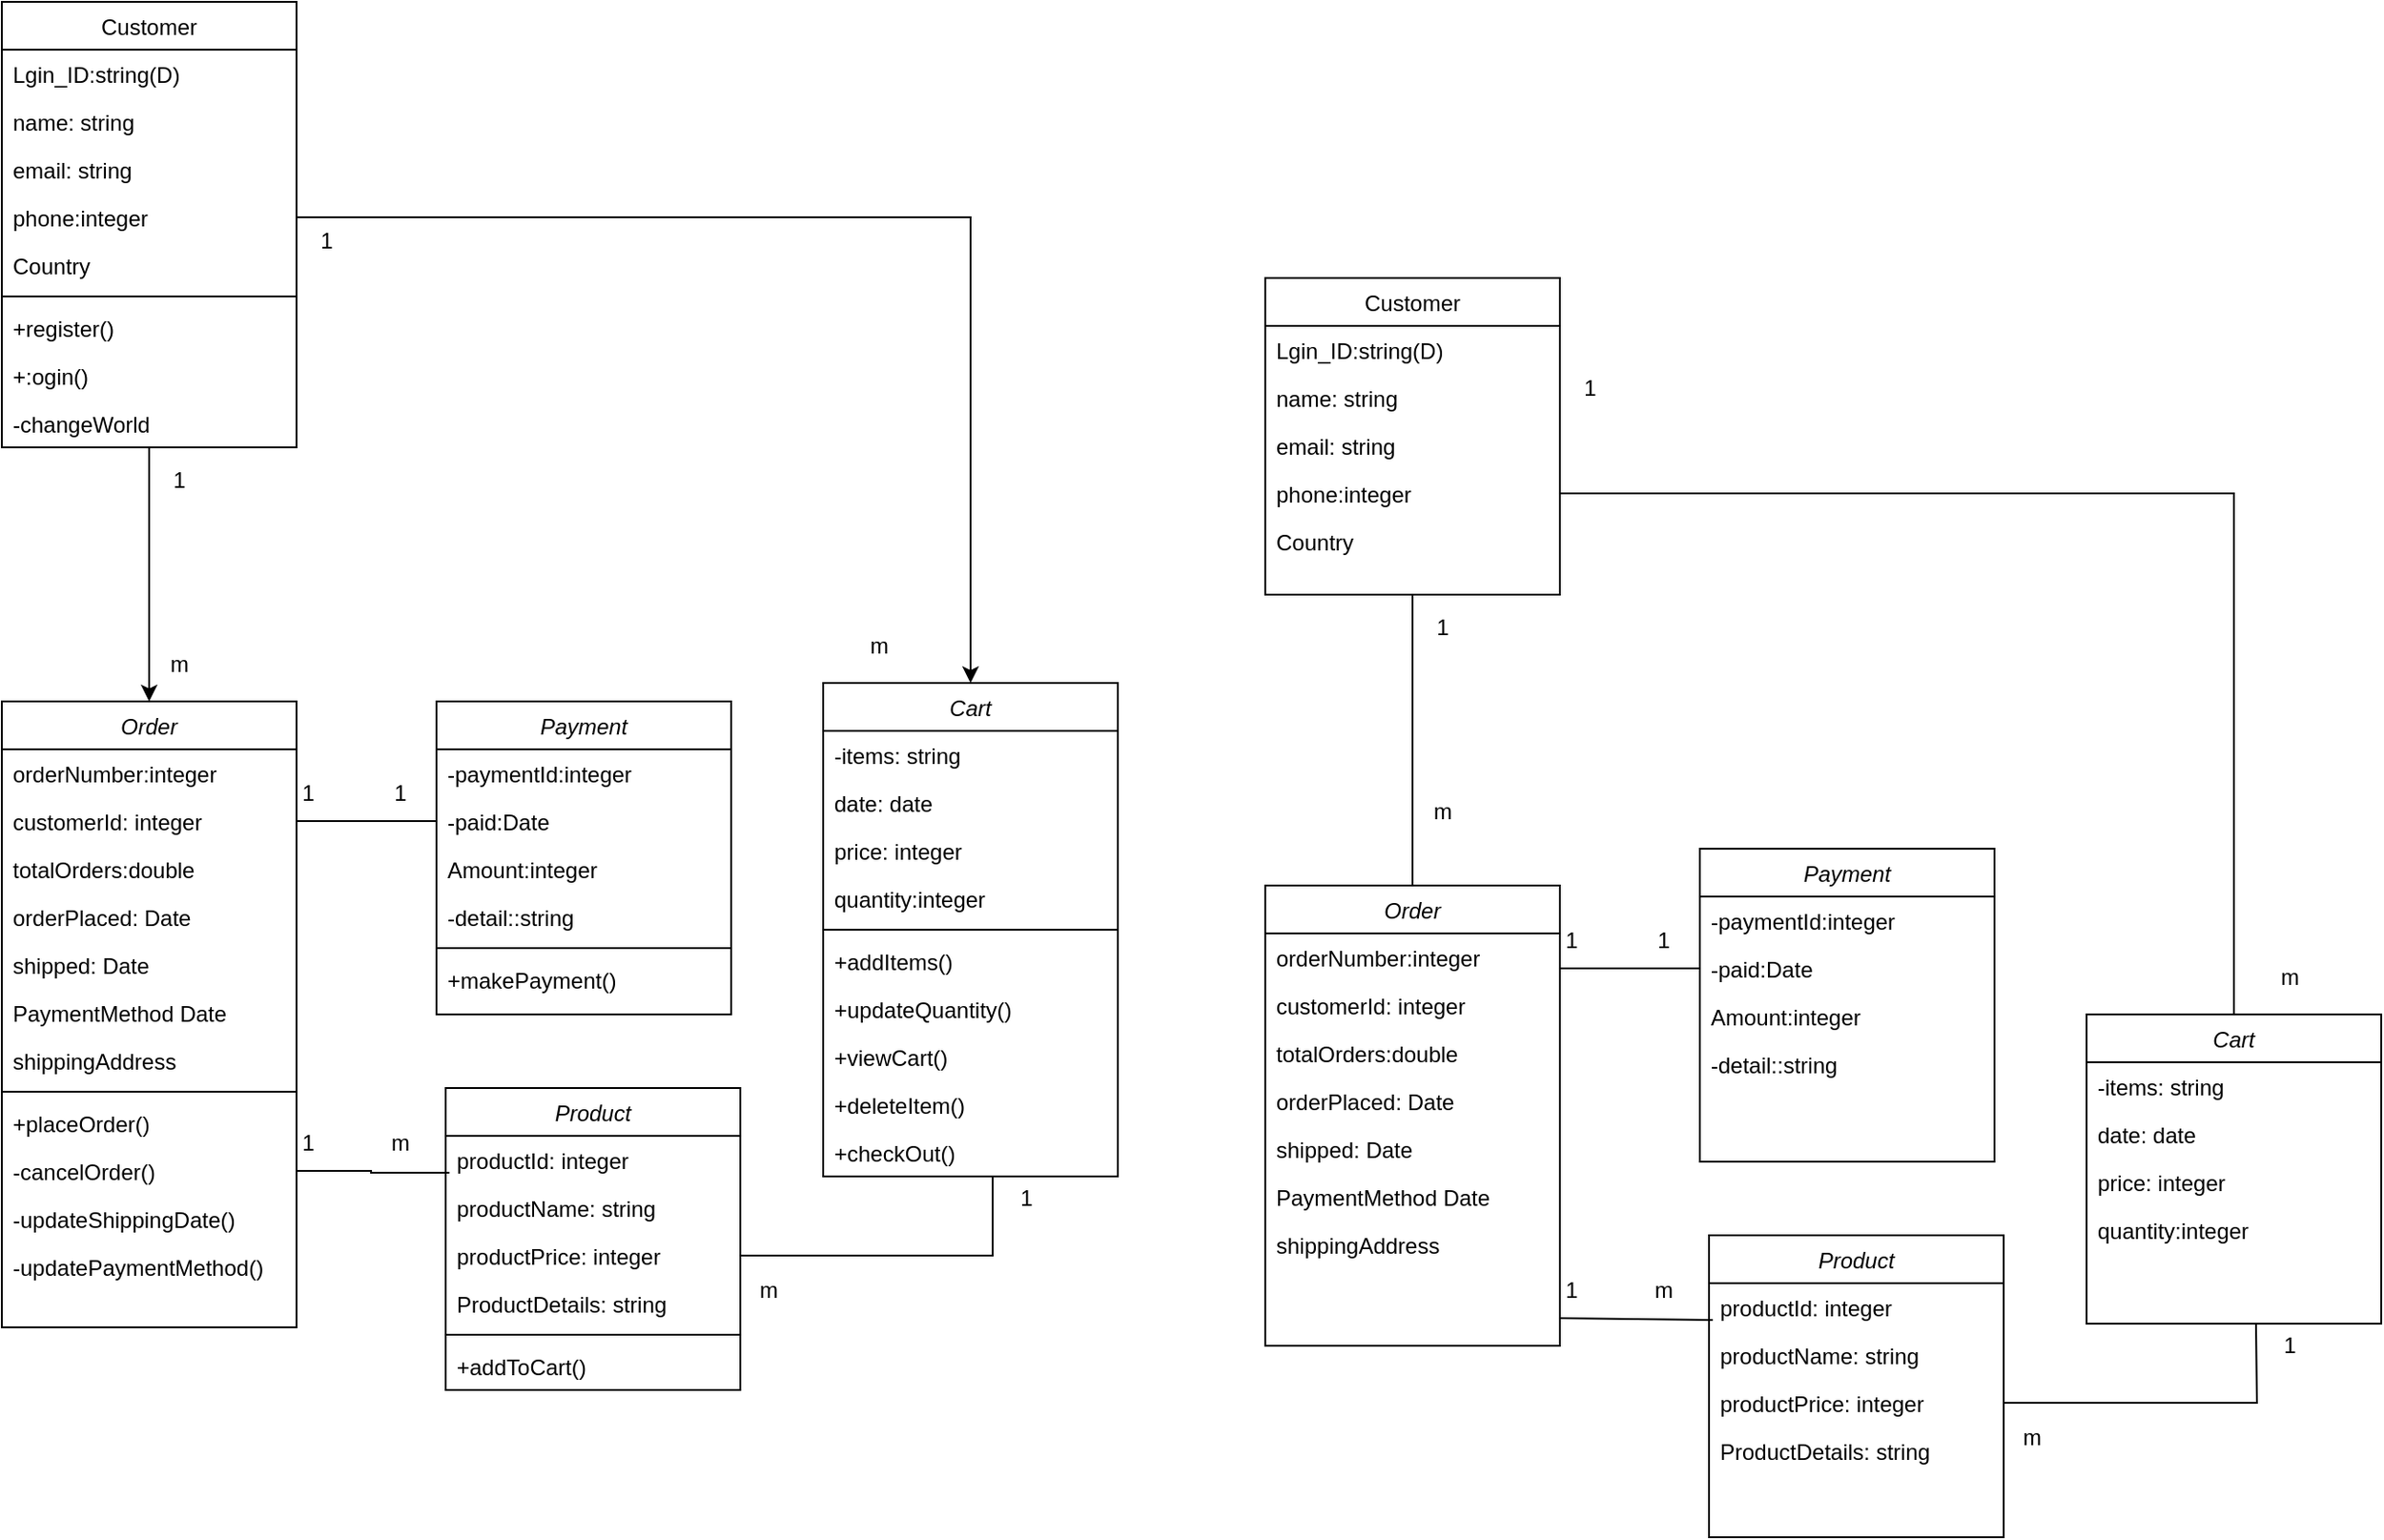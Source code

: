 <mxfile version="14.8.6" type="github">
  <diagram id="C5RBs43oDa-KdzZeNtuy" name="Page-1">
    <mxGraphModel dx="1332" dy="802" grid="1" gridSize="10" guides="1" tooltips="1" connect="1" arrows="1" fold="1" page="1" pageScale="1" pageWidth="827" pageHeight="1169" math="0" shadow="0">
      <root>
        <mxCell id="WIyWlLk6GJQsqaUBKTNV-0" />
        <mxCell id="WIyWlLk6GJQsqaUBKTNV-1" parent="WIyWlLk6GJQsqaUBKTNV-0" />
        <mxCell id="Ju0OCX1x0bnj-UVHFCJW-0" value="Order" style="swimlane;fontStyle=2;align=center;verticalAlign=top;childLayout=stackLayout;horizontal=1;startSize=26;horizontalStack=0;resizeParent=1;resizeLast=0;collapsible=1;marginBottom=0;rounded=0;shadow=0;strokeWidth=1;" parent="WIyWlLk6GJQsqaUBKTNV-1" vertex="1">
          <mxGeometry x="254" y="580" width="160" height="340" as="geometry">
            <mxRectangle x="254" y="570" width="160" height="26" as="alternateBounds" />
          </mxGeometry>
        </mxCell>
        <mxCell id="Ju0OCX1x0bnj-UVHFCJW-1" value="orderNumber:integer" style="text;align=left;verticalAlign=top;spacingLeft=4;spacingRight=4;overflow=hidden;rotatable=0;points=[[0,0.5],[1,0.5]];portConstraint=eastwest;" parent="Ju0OCX1x0bnj-UVHFCJW-0" vertex="1">
          <mxGeometry y="26" width="160" height="26" as="geometry" />
        </mxCell>
        <mxCell id="Ju0OCX1x0bnj-UVHFCJW-2" value="customerId: integer" style="text;align=left;verticalAlign=top;spacingLeft=4;spacingRight=4;overflow=hidden;rotatable=0;points=[[0,0.5],[1,0.5]];portConstraint=eastwest;rounded=0;shadow=0;html=0;" parent="Ju0OCX1x0bnj-UVHFCJW-0" vertex="1">
          <mxGeometry y="52" width="160" height="26" as="geometry" />
        </mxCell>
        <mxCell id="Ju0OCX1x0bnj-UVHFCJW-3" value="totalOrders:double&#xa;" style="text;align=left;verticalAlign=top;spacingLeft=4;spacingRight=4;overflow=hidden;rotatable=0;points=[[0,0.5],[1,0.5]];portConstraint=eastwest;rounded=0;shadow=0;html=0;" parent="Ju0OCX1x0bnj-UVHFCJW-0" vertex="1">
          <mxGeometry y="78" width="160" height="26" as="geometry" />
        </mxCell>
        <mxCell id="Ju0OCX1x0bnj-UVHFCJW-26" value="orderPlaced: Date" style="text;align=left;verticalAlign=top;spacingLeft=4;spacingRight=4;overflow=hidden;rotatable=0;points=[[0,0.5],[1,0.5]];portConstraint=eastwest;rounded=0;shadow=0;html=0;" parent="Ju0OCX1x0bnj-UVHFCJW-0" vertex="1">
          <mxGeometry y="104" width="160" height="26" as="geometry" />
        </mxCell>
        <mxCell id="Ju0OCX1x0bnj-UVHFCJW-28" value="shipped: Date" style="text;align=left;verticalAlign=top;spacingLeft=4;spacingRight=4;overflow=hidden;rotatable=0;points=[[0,0.5],[1,0.5]];portConstraint=eastwest;rounded=0;shadow=0;html=0;" parent="Ju0OCX1x0bnj-UVHFCJW-0" vertex="1">
          <mxGeometry y="130" width="160" height="26" as="geometry" />
        </mxCell>
        <mxCell id="Ju0OCX1x0bnj-UVHFCJW-30" value="PaymentMethod Date" style="text;align=left;verticalAlign=top;spacingLeft=4;spacingRight=4;overflow=hidden;rotatable=0;points=[[0,0.5],[1,0.5]];portConstraint=eastwest;rounded=0;shadow=0;html=0;" parent="Ju0OCX1x0bnj-UVHFCJW-0" vertex="1">
          <mxGeometry y="156" width="160" height="26" as="geometry" />
        </mxCell>
        <mxCell id="Ju0OCX1x0bnj-UVHFCJW-29" value="shippingAddress" style="text;align=left;verticalAlign=top;spacingLeft=4;spacingRight=4;overflow=hidden;rotatable=0;points=[[0,0.5],[1,0.5]];portConstraint=eastwest;rounded=0;shadow=0;html=0;" parent="Ju0OCX1x0bnj-UVHFCJW-0" vertex="1">
          <mxGeometry y="182" width="160" height="26" as="geometry" />
        </mxCell>
        <mxCell id="Ju0OCX1x0bnj-UVHFCJW-4" value="" style="line;html=1;strokeWidth=1;align=left;verticalAlign=middle;spacingTop=-1;spacingLeft=3;spacingRight=3;rotatable=0;labelPosition=right;points=[];portConstraint=eastwest;" parent="Ju0OCX1x0bnj-UVHFCJW-0" vertex="1">
          <mxGeometry y="208" width="160" height="8" as="geometry" />
        </mxCell>
        <mxCell id="Ju0OCX1x0bnj-UVHFCJW-31" value="+placeOrder()" style="text;align=left;verticalAlign=top;spacingLeft=4;spacingRight=4;overflow=hidden;rotatable=0;points=[[0,0.5],[1,0.5]];portConstraint=eastwest;rounded=0;shadow=0;html=0;" parent="Ju0OCX1x0bnj-UVHFCJW-0" vertex="1">
          <mxGeometry y="216" width="160" height="26" as="geometry" />
        </mxCell>
        <mxCell id="Ju0OCX1x0bnj-UVHFCJW-32" value="-cancelOrder()" style="text;align=left;verticalAlign=top;spacingLeft=4;spacingRight=4;overflow=hidden;rotatable=0;points=[[0,0.5],[1,0.5]];portConstraint=eastwest;rounded=0;shadow=0;html=0;" parent="Ju0OCX1x0bnj-UVHFCJW-0" vertex="1">
          <mxGeometry y="242" width="160" height="26" as="geometry" />
        </mxCell>
        <mxCell id="Ju0OCX1x0bnj-UVHFCJW-33" value="-updateShippingDate()" style="text;align=left;verticalAlign=top;spacingLeft=4;spacingRight=4;overflow=hidden;rotatable=0;points=[[0,0.5],[1,0.5]];portConstraint=eastwest;rounded=0;shadow=0;html=0;" parent="Ju0OCX1x0bnj-UVHFCJW-0" vertex="1">
          <mxGeometry y="268" width="160" height="26" as="geometry" />
        </mxCell>
        <mxCell id="Ju0OCX1x0bnj-UVHFCJW-34" value="-updatePaymentMethod()" style="text;align=left;verticalAlign=top;spacingLeft=4;spacingRight=4;overflow=hidden;rotatable=0;points=[[0,0.5],[1,0.5]];portConstraint=eastwest;rounded=0;shadow=0;html=0;" parent="Ju0OCX1x0bnj-UVHFCJW-0" vertex="1">
          <mxGeometry y="294" width="160" height="26" as="geometry" />
        </mxCell>
        <mxCell id="Ju0OCX1x0bnj-UVHFCJW-6" value="Payment" style="swimlane;fontStyle=2;align=center;verticalAlign=top;childLayout=stackLayout;horizontal=1;startSize=26;horizontalStack=0;resizeParent=1;resizeLast=0;collapsible=1;marginBottom=0;rounded=0;shadow=0;strokeWidth=1;" parent="WIyWlLk6GJQsqaUBKTNV-1" vertex="1">
          <mxGeometry x="490" y="580" width="160" height="170" as="geometry">
            <mxRectangle x="230" y="140" width="160" height="26" as="alternateBounds" />
          </mxGeometry>
        </mxCell>
        <mxCell id="Ju0OCX1x0bnj-UVHFCJW-7" value="-paymentId:integer" style="text;align=left;verticalAlign=top;spacingLeft=4;spacingRight=4;overflow=hidden;rotatable=0;points=[[0,0.5],[1,0.5]];portConstraint=eastwest;" parent="Ju0OCX1x0bnj-UVHFCJW-6" vertex="1">
          <mxGeometry y="26" width="160" height="26" as="geometry" />
        </mxCell>
        <mxCell id="Ju0OCX1x0bnj-UVHFCJW-8" value="-paid:Date" style="text;align=left;verticalAlign=top;spacingLeft=4;spacingRight=4;overflow=hidden;rotatable=0;points=[[0,0.5],[1,0.5]];portConstraint=eastwest;rounded=0;shadow=0;html=0;" parent="Ju0OCX1x0bnj-UVHFCJW-6" vertex="1">
          <mxGeometry y="52" width="160" height="26" as="geometry" />
        </mxCell>
        <mxCell id="Ju0OCX1x0bnj-UVHFCJW-9" value="Amount:integer" style="text;align=left;verticalAlign=top;spacingLeft=4;spacingRight=4;overflow=hidden;rotatable=0;points=[[0,0.5],[1,0.5]];portConstraint=eastwest;rounded=0;shadow=0;html=0;" parent="Ju0OCX1x0bnj-UVHFCJW-6" vertex="1">
          <mxGeometry y="78" width="160" height="26" as="geometry" />
        </mxCell>
        <mxCell id="Ju0OCX1x0bnj-UVHFCJW-11" value="-detail::string" style="text;align=left;verticalAlign=top;spacingLeft=4;spacingRight=4;overflow=hidden;rotatable=0;points=[[0,0.5],[1,0.5]];portConstraint=eastwest;" parent="Ju0OCX1x0bnj-UVHFCJW-6" vertex="1">
          <mxGeometry y="104" width="160" height="26" as="geometry" />
        </mxCell>
        <mxCell id="Ju0OCX1x0bnj-UVHFCJW-10" value="" style="line;html=1;strokeWidth=1;align=left;verticalAlign=middle;spacingTop=-1;spacingLeft=3;spacingRight=3;rotatable=0;labelPosition=right;points=[];portConstraint=eastwest;" parent="Ju0OCX1x0bnj-UVHFCJW-6" vertex="1">
          <mxGeometry y="130" width="160" height="8" as="geometry" />
        </mxCell>
        <mxCell id="Ju0OCX1x0bnj-UVHFCJW-36" value="+makePayment()&#xa;" style="text;align=left;verticalAlign=top;spacingLeft=4;spacingRight=4;overflow=hidden;rotatable=0;points=[[0,0.5],[1,0.5]];portConstraint=eastwest;" parent="Ju0OCX1x0bnj-UVHFCJW-6" vertex="1">
          <mxGeometry y="138" width="160" height="26" as="geometry" />
        </mxCell>
        <mxCell id="Ju0OCX1x0bnj-UVHFCJW-12" value="Cart" style="swimlane;fontStyle=2;align=center;verticalAlign=top;childLayout=stackLayout;horizontal=1;startSize=26;horizontalStack=0;resizeParent=1;resizeLast=0;collapsible=1;marginBottom=0;rounded=0;shadow=0;strokeWidth=1;" parent="WIyWlLk6GJQsqaUBKTNV-1" vertex="1">
          <mxGeometry x="700" y="570" width="160" height="268" as="geometry">
            <mxRectangle x="230" y="140" width="160" height="26" as="alternateBounds" />
          </mxGeometry>
        </mxCell>
        <mxCell id="Ju0OCX1x0bnj-UVHFCJW-13" value="-items: string" style="text;align=left;verticalAlign=top;spacingLeft=4;spacingRight=4;overflow=hidden;rotatable=0;points=[[0,0.5],[1,0.5]];portConstraint=eastwest;" parent="Ju0OCX1x0bnj-UVHFCJW-12" vertex="1">
          <mxGeometry y="26" width="160" height="26" as="geometry" />
        </mxCell>
        <mxCell id="Ju0OCX1x0bnj-UVHFCJW-14" value="date: date" style="text;align=left;verticalAlign=top;spacingLeft=4;spacingRight=4;overflow=hidden;rotatable=0;points=[[0,0.5],[1,0.5]];portConstraint=eastwest;rounded=0;shadow=0;html=0;" parent="Ju0OCX1x0bnj-UVHFCJW-12" vertex="1">
          <mxGeometry y="52" width="160" height="26" as="geometry" />
        </mxCell>
        <mxCell id="Ju0OCX1x0bnj-UVHFCJW-15" value="price: integer" style="text;align=left;verticalAlign=top;spacingLeft=4;spacingRight=4;overflow=hidden;rotatable=0;points=[[0,0.5],[1,0.5]];portConstraint=eastwest;rounded=0;shadow=0;html=0;" parent="Ju0OCX1x0bnj-UVHFCJW-12" vertex="1">
          <mxGeometry y="78" width="160" height="26" as="geometry" />
        </mxCell>
        <mxCell id="Ju0OCX1x0bnj-UVHFCJW-38" value="quantity:integer" style="text;align=left;verticalAlign=top;spacingLeft=4;spacingRight=4;overflow=hidden;rotatable=0;points=[[0,0.5],[1,0.5]];portConstraint=eastwest;rounded=0;shadow=0;html=0;" parent="Ju0OCX1x0bnj-UVHFCJW-12" vertex="1">
          <mxGeometry y="104" width="160" height="26" as="geometry" />
        </mxCell>
        <mxCell id="Ju0OCX1x0bnj-UVHFCJW-16" value="" style="line;html=1;strokeWidth=1;align=left;verticalAlign=middle;spacingTop=-1;spacingLeft=3;spacingRight=3;rotatable=0;labelPosition=right;points=[];portConstraint=eastwest;" parent="Ju0OCX1x0bnj-UVHFCJW-12" vertex="1">
          <mxGeometry y="130" width="160" height="8" as="geometry" />
        </mxCell>
        <mxCell id="Ju0OCX1x0bnj-UVHFCJW-17" value="+addItems()" style="text;align=left;verticalAlign=top;spacingLeft=4;spacingRight=4;overflow=hidden;rotatable=0;points=[[0,0.5],[1,0.5]];portConstraint=eastwest;" parent="Ju0OCX1x0bnj-UVHFCJW-12" vertex="1">
          <mxGeometry y="138" width="160" height="26" as="geometry" />
        </mxCell>
        <mxCell id="Ju0OCX1x0bnj-UVHFCJW-39" value="+updateQuantity()" style="text;align=left;verticalAlign=top;spacingLeft=4;spacingRight=4;overflow=hidden;rotatable=0;points=[[0,0.5],[1,0.5]];portConstraint=eastwest;" parent="Ju0OCX1x0bnj-UVHFCJW-12" vertex="1">
          <mxGeometry y="164" width="160" height="26" as="geometry" />
        </mxCell>
        <mxCell id="Ju0OCX1x0bnj-UVHFCJW-40" value="+viewCart()" style="text;align=left;verticalAlign=top;spacingLeft=4;spacingRight=4;overflow=hidden;rotatable=0;points=[[0,0.5],[1,0.5]];portConstraint=eastwest;" parent="Ju0OCX1x0bnj-UVHFCJW-12" vertex="1">
          <mxGeometry y="190" width="160" height="26" as="geometry" />
        </mxCell>
        <mxCell id="Ju0OCX1x0bnj-UVHFCJW-42" value="+deleteItem()&#xa;" style="text;align=left;verticalAlign=top;spacingLeft=4;spacingRight=4;overflow=hidden;rotatable=0;points=[[0,0.5],[1,0.5]];portConstraint=eastwest;" parent="Ju0OCX1x0bnj-UVHFCJW-12" vertex="1">
          <mxGeometry y="216" width="160" height="26" as="geometry" />
        </mxCell>
        <mxCell id="Ju0OCX1x0bnj-UVHFCJW-41" value="+checkOut()" style="text;align=left;verticalAlign=top;spacingLeft=4;spacingRight=4;overflow=hidden;rotatable=0;points=[[0,0.5],[1,0.5]];portConstraint=eastwest;" parent="Ju0OCX1x0bnj-UVHFCJW-12" vertex="1">
          <mxGeometry y="242" width="160" height="26" as="geometry" />
        </mxCell>
        <mxCell id="ctM6iFG0HFw_ovXKQ1d5-10" style="edgeStyle=orthogonalEdgeStyle;rounded=0;orthogonalLoop=1;jettySize=auto;html=1;" parent="WIyWlLk6GJQsqaUBKTNV-1" source="Ju0OCX1x0bnj-UVHFCJW-45" target="Ju0OCX1x0bnj-UVHFCJW-0" edge="1">
          <mxGeometry relative="1" as="geometry" />
        </mxCell>
        <mxCell id="Ju0OCX1x0bnj-UVHFCJW-45" value="Customer" style="swimlane;fontStyle=0;align=center;verticalAlign=top;childLayout=stackLayout;horizontal=1;startSize=26;horizontalStack=0;resizeParent=1;resizeLast=0;collapsible=1;marginBottom=0;rounded=0;shadow=0;strokeWidth=1;" parent="WIyWlLk6GJQsqaUBKTNV-1" vertex="1">
          <mxGeometry x="254" y="200" width="160" height="242" as="geometry">
            <mxRectangle x="550" y="140" width="160" height="26" as="alternateBounds" />
          </mxGeometry>
        </mxCell>
        <mxCell id="Ju0OCX1x0bnj-UVHFCJW-46" value="Lgin_ID:string(D)" style="text;align=left;verticalAlign=top;spacingLeft=4;spacingRight=4;overflow=hidden;rotatable=0;points=[[0,0.5],[1,0.5]];portConstraint=eastwest;rounded=0;shadow=0;html=0;" parent="Ju0OCX1x0bnj-UVHFCJW-45" vertex="1">
          <mxGeometry y="26" width="160" height="26" as="geometry" />
        </mxCell>
        <mxCell id="Ju0OCX1x0bnj-UVHFCJW-47" value="name: string" style="text;align=left;verticalAlign=top;spacingLeft=4;spacingRight=4;overflow=hidden;rotatable=0;points=[[0,0.5],[1,0.5]];portConstraint=eastwest;" parent="Ju0OCX1x0bnj-UVHFCJW-45" vertex="1">
          <mxGeometry y="52" width="160" height="26" as="geometry" />
        </mxCell>
        <mxCell id="Ju0OCX1x0bnj-UVHFCJW-48" value="email: string" style="text;align=left;verticalAlign=top;spacingLeft=4;spacingRight=4;overflow=hidden;rotatable=0;points=[[0,0.5],[1,0.5]];portConstraint=eastwest;rounded=0;shadow=0;html=0;" parent="Ju0OCX1x0bnj-UVHFCJW-45" vertex="1">
          <mxGeometry y="78" width="160" height="26" as="geometry" />
        </mxCell>
        <mxCell id="Ju0OCX1x0bnj-UVHFCJW-49" value="phone:integer" style="text;align=left;verticalAlign=top;spacingLeft=4;spacingRight=4;overflow=hidden;rotatable=0;points=[[0,0.5],[1,0.5]];portConstraint=eastwest;rounded=0;shadow=0;html=0;" parent="Ju0OCX1x0bnj-UVHFCJW-45" vertex="1">
          <mxGeometry y="104" width="160" height="26" as="geometry" />
        </mxCell>
        <mxCell id="Ju0OCX1x0bnj-UVHFCJW-50" value="Country" style="text;align=left;verticalAlign=top;spacingLeft=4;spacingRight=4;overflow=hidden;rotatable=0;points=[[0,0.5],[1,0.5]];portConstraint=eastwest;rounded=0;shadow=0;html=0;" parent="Ju0OCX1x0bnj-UVHFCJW-45" vertex="1">
          <mxGeometry y="130" width="160" height="26" as="geometry" />
        </mxCell>
        <mxCell id="Ju0OCX1x0bnj-UVHFCJW-51" value="" style="line;html=1;strokeWidth=1;align=left;verticalAlign=middle;spacingTop=-1;spacingLeft=3;spacingRight=3;rotatable=0;labelPosition=right;points=[];portConstraint=eastwest;" parent="Ju0OCX1x0bnj-UVHFCJW-45" vertex="1">
          <mxGeometry y="156" width="160" height="8" as="geometry" />
        </mxCell>
        <mxCell id="Ju0OCX1x0bnj-UVHFCJW-52" value="+register()" style="text;align=left;verticalAlign=top;spacingLeft=4;spacingRight=4;overflow=hidden;rotatable=0;points=[[0,0.5],[1,0.5]];portConstraint=eastwest;" parent="Ju0OCX1x0bnj-UVHFCJW-45" vertex="1">
          <mxGeometry y="164" width="160" height="26" as="geometry" />
        </mxCell>
        <mxCell id="Ju0OCX1x0bnj-UVHFCJW-53" value="+:ogin()" style="text;align=left;verticalAlign=top;spacingLeft=4;spacingRight=4;overflow=hidden;rotatable=0;points=[[0,0.5],[1,0.5]];portConstraint=eastwest;" parent="Ju0OCX1x0bnj-UVHFCJW-45" vertex="1">
          <mxGeometry y="190" width="160" height="26" as="geometry" />
        </mxCell>
        <mxCell id="Ju0OCX1x0bnj-UVHFCJW-54" value="-changeWorld" style="text;align=left;verticalAlign=top;spacingLeft=4;spacingRight=4;overflow=hidden;rotatable=0;points=[[0,0.5],[1,0.5]];portConstraint=eastwest;" parent="Ju0OCX1x0bnj-UVHFCJW-45" vertex="1">
          <mxGeometry y="216" width="160" height="26" as="geometry" />
        </mxCell>
        <mxCell id="ctM6iFG0HFw_ovXKQ1d5-11" value="1" style="text;html=1;align=center;verticalAlign=middle;resizable=0;points=[];autosize=1;strokeColor=none;" parent="WIyWlLk6GJQsqaUBKTNV-1" vertex="1">
          <mxGeometry x="340" y="450" width="20" height="20" as="geometry" />
        </mxCell>
        <mxCell id="ctM6iFG0HFw_ovXKQ1d5-12" value="m" style="text;html=1;align=center;verticalAlign=middle;resizable=0;points=[];autosize=1;strokeColor=none;" parent="WIyWlLk6GJQsqaUBKTNV-1" vertex="1">
          <mxGeometry x="335" y="550" width="30" height="20" as="geometry" />
        </mxCell>
        <mxCell id="ctM6iFG0HFw_ovXKQ1d5-13" style="edgeStyle=orthogonalEdgeStyle;rounded=0;orthogonalLoop=1;jettySize=auto;html=1;entryX=0.5;entryY=0;entryDx=0;entryDy=0;" parent="WIyWlLk6GJQsqaUBKTNV-1" source="Ju0OCX1x0bnj-UVHFCJW-49" target="Ju0OCX1x0bnj-UVHFCJW-12" edge="1">
          <mxGeometry relative="1" as="geometry" />
        </mxCell>
        <mxCell id="ctM6iFG0HFw_ovXKQ1d5-14" value="1" style="text;html=1;align=center;verticalAlign=middle;resizable=0;points=[];autosize=1;strokeColor=none;" parent="WIyWlLk6GJQsqaUBKTNV-1" vertex="1">
          <mxGeometry x="420" y="320" width="20" height="20" as="geometry" />
        </mxCell>
        <mxCell id="ctM6iFG0HFw_ovXKQ1d5-15" value="m" style="text;html=1;align=center;verticalAlign=middle;resizable=0;points=[];autosize=1;strokeColor=none;" parent="WIyWlLk6GJQsqaUBKTNV-1" vertex="1">
          <mxGeometry x="715" y="540" width="30" height="20" as="geometry" />
        </mxCell>
        <mxCell id="ctM6iFG0HFw_ovXKQ1d5-21" style="edgeStyle=orthogonalEdgeStyle;rounded=0;orthogonalLoop=1;jettySize=auto;html=1;exitX=1;exitY=0.5;exitDx=0;exitDy=0;entryX=0;entryY=0.5;entryDx=0;entryDy=0;endArrow=none;endFill=0;" parent="WIyWlLk6GJQsqaUBKTNV-1" source="Ju0OCX1x0bnj-UVHFCJW-2" target="Ju0OCX1x0bnj-UVHFCJW-8" edge="1">
          <mxGeometry relative="1" as="geometry" />
        </mxCell>
        <mxCell id="ctM6iFG0HFw_ovXKQ1d5-22" value="1" style="text;html=1;align=center;verticalAlign=middle;resizable=0;points=[];autosize=1;strokeColor=none;" parent="WIyWlLk6GJQsqaUBKTNV-1" vertex="1">
          <mxGeometry x="410" y="620" width="20" height="20" as="geometry" />
        </mxCell>
        <mxCell id="ctM6iFG0HFw_ovXKQ1d5-23" value="1&lt;br&gt;" style="text;html=1;align=center;verticalAlign=middle;resizable=0;points=[];autosize=1;strokeColor=none;" parent="WIyWlLk6GJQsqaUBKTNV-1" vertex="1">
          <mxGeometry x="460" y="620" width="20" height="20" as="geometry" />
        </mxCell>
        <mxCell id="ctM6iFG0HFw_ovXKQ1d5-24" value="Product" style="swimlane;fontStyle=2;align=center;verticalAlign=top;childLayout=stackLayout;horizontal=1;startSize=26;horizontalStack=0;resizeParent=1;resizeLast=0;collapsible=1;marginBottom=0;rounded=0;shadow=0;strokeWidth=1;" parent="WIyWlLk6GJQsqaUBKTNV-1" vertex="1">
          <mxGeometry x="495" y="790" width="160" height="164" as="geometry">
            <mxRectangle x="254" y="570" width="160" height="26" as="alternateBounds" />
          </mxGeometry>
        </mxCell>
        <mxCell id="ctM6iFG0HFw_ovXKQ1d5-25" value="productId: integer" style="text;align=left;verticalAlign=top;spacingLeft=4;spacingRight=4;overflow=hidden;rotatable=0;points=[[0,0.5],[1,0.5]];portConstraint=eastwest;" parent="ctM6iFG0HFw_ovXKQ1d5-24" vertex="1">
          <mxGeometry y="26" width="160" height="26" as="geometry" />
        </mxCell>
        <mxCell id="ctM6iFG0HFw_ovXKQ1d5-26" value="productName: string" style="text;align=left;verticalAlign=top;spacingLeft=4;spacingRight=4;overflow=hidden;rotatable=0;points=[[0,0.5],[1,0.5]];portConstraint=eastwest;rounded=0;shadow=0;html=0;" parent="ctM6iFG0HFw_ovXKQ1d5-24" vertex="1">
          <mxGeometry y="52" width="160" height="26" as="geometry" />
        </mxCell>
        <mxCell id="ctM6iFG0HFw_ovXKQ1d5-27" value="productPrice: integer" style="text;align=left;verticalAlign=top;spacingLeft=4;spacingRight=4;overflow=hidden;rotatable=0;points=[[0,0.5],[1,0.5]];portConstraint=eastwest;rounded=0;shadow=0;html=0;" parent="ctM6iFG0HFw_ovXKQ1d5-24" vertex="1">
          <mxGeometry y="78" width="160" height="26" as="geometry" />
        </mxCell>
        <mxCell id="ctM6iFG0HFw_ovXKQ1d5-28" value="ProductDetails: string" style="text;align=left;verticalAlign=top;spacingLeft=4;spacingRight=4;overflow=hidden;rotatable=0;points=[[0,0.5],[1,0.5]];portConstraint=eastwest;rounded=0;shadow=0;html=0;" parent="ctM6iFG0HFw_ovXKQ1d5-24" vertex="1">
          <mxGeometry y="104" width="160" height="26" as="geometry" />
        </mxCell>
        <mxCell id="ctM6iFG0HFw_ovXKQ1d5-32" value="" style="line;html=1;strokeWidth=1;align=left;verticalAlign=middle;spacingTop=-1;spacingLeft=3;spacingRight=3;rotatable=0;labelPosition=right;points=[];portConstraint=eastwest;" parent="ctM6iFG0HFw_ovXKQ1d5-24" vertex="1">
          <mxGeometry y="130" width="160" height="8" as="geometry" />
        </mxCell>
        <mxCell id="ctM6iFG0HFw_ovXKQ1d5-35" value="+addToCart()" style="text;align=left;verticalAlign=top;spacingLeft=4;spacingRight=4;overflow=hidden;rotatable=0;points=[[0,0.5],[1,0.5]];portConstraint=eastwest;rounded=0;shadow=0;html=0;" parent="ctM6iFG0HFw_ovXKQ1d5-24" vertex="1">
          <mxGeometry y="138" width="160" height="26" as="geometry" />
        </mxCell>
        <mxCell id="ctM6iFG0HFw_ovXKQ1d5-40" style="edgeStyle=orthogonalEdgeStyle;rounded=0;orthogonalLoop=1;jettySize=auto;html=1;exitX=1;exitY=0.5;exitDx=0;exitDy=0;entryX=0.013;entryY=0.769;entryDx=0;entryDy=0;entryPerimeter=0;endArrow=none;endFill=0;" parent="WIyWlLk6GJQsqaUBKTNV-1" source="Ju0OCX1x0bnj-UVHFCJW-32" target="ctM6iFG0HFw_ovXKQ1d5-25" edge="1">
          <mxGeometry relative="1" as="geometry" />
        </mxCell>
        <mxCell id="ctM6iFG0HFw_ovXKQ1d5-41" value="1" style="text;html=1;align=center;verticalAlign=middle;resizable=0;points=[];autosize=1;strokeColor=none;" parent="WIyWlLk6GJQsqaUBKTNV-1" vertex="1">
          <mxGeometry x="410" y="810" width="20" height="20" as="geometry" />
        </mxCell>
        <mxCell id="ctM6iFG0HFw_ovXKQ1d5-42" value="m" style="text;html=1;align=center;verticalAlign=middle;resizable=0;points=[];autosize=1;strokeColor=none;" parent="WIyWlLk6GJQsqaUBKTNV-1" vertex="1">
          <mxGeometry x="455" y="810" width="30" height="20" as="geometry" />
        </mxCell>
        <mxCell id="ctM6iFG0HFw_ovXKQ1d5-43" style="edgeStyle=orthogonalEdgeStyle;rounded=0;orthogonalLoop=1;jettySize=auto;html=1;entryX=0.575;entryY=1;entryDx=0;entryDy=0;entryPerimeter=0;endArrow=none;endFill=0;" parent="WIyWlLk6GJQsqaUBKTNV-1" source="ctM6iFG0HFw_ovXKQ1d5-27" target="Ju0OCX1x0bnj-UVHFCJW-41" edge="1">
          <mxGeometry relative="1" as="geometry" />
        </mxCell>
        <mxCell id="ctM6iFG0HFw_ovXKQ1d5-44" value="m" style="text;html=1;align=center;verticalAlign=middle;resizable=0;points=[];autosize=1;strokeColor=none;" parent="WIyWlLk6GJQsqaUBKTNV-1" vertex="1">
          <mxGeometry x="655" y="890" width="30" height="20" as="geometry" />
        </mxCell>
        <mxCell id="ctM6iFG0HFw_ovXKQ1d5-45" value="1" style="text;html=1;align=center;verticalAlign=middle;resizable=0;points=[];autosize=1;strokeColor=none;" parent="WIyWlLk6GJQsqaUBKTNV-1" vertex="1">
          <mxGeometry x="800" y="840" width="20" height="20" as="geometry" />
        </mxCell>
        <mxCell id="21sCuggppr9K31zwiJEy-0" value="Order" style="swimlane;fontStyle=2;align=center;verticalAlign=top;childLayout=stackLayout;horizontal=1;startSize=26;horizontalStack=0;resizeParent=1;resizeLast=0;collapsible=1;marginBottom=0;rounded=0;shadow=0;strokeWidth=1;" vertex="1" parent="WIyWlLk6GJQsqaUBKTNV-1">
          <mxGeometry x="940" y="680" width="160" height="250" as="geometry">
            <mxRectangle x="254" y="570" width="160" height="26" as="alternateBounds" />
          </mxGeometry>
        </mxCell>
        <mxCell id="21sCuggppr9K31zwiJEy-1" value="orderNumber:integer" style="text;align=left;verticalAlign=top;spacingLeft=4;spacingRight=4;overflow=hidden;rotatable=0;points=[[0,0.5],[1,0.5]];portConstraint=eastwest;" vertex="1" parent="21sCuggppr9K31zwiJEy-0">
          <mxGeometry y="26" width="160" height="26" as="geometry" />
        </mxCell>
        <mxCell id="21sCuggppr9K31zwiJEy-2" value="customerId: integer" style="text;align=left;verticalAlign=top;spacingLeft=4;spacingRight=4;overflow=hidden;rotatable=0;points=[[0,0.5],[1,0.5]];portConstraint=eastwest;rounded=0;shadow=0;html=0;" vertex="1" parent="21sCuggppr9K31zwiJEy-0">
          <mxGeometry y="52" width="160" height="26" as="geometry" />
        </mxCell>
        <mxCell id="21sCuggppr9K31zwiJEy-3" value="totalOrders:double&#xa;" style="text;align=left;verticalAlign=top;spacingLeft=4;spacingRight=4;overflow=hidden;rotatable=0;points=[[0,0.5],[1,0.5]];portConstraint=eastwest;rounded=0;shadow=0;html=0;" vertex="1" parent="21sCuggppr9K31zwiJEy-0">
          <mxGeometry y="78" width="160" height="26" as="geometry" />
        </mxCell>
        <mxCell id="21sCuggppr9K31zwiJEy-4" value="orderPlaced: Date" style="text;align=left;verticalAlign=top;spacingLeft=4;spacingRight=4;overflow=hidden;rotatable=0;points=[[0,0.5],[1,0.5]];portConstraint=eastwest;rounded=0;shadow=0;html=0;" vertex="1" parent="21sCuggppr9K31zwiJEy-0">
          <mxGeometry y="104" width="160" height="26" as="geometry" />
        </mxCell>
        <mxCell id="21sCuggppr9K31zwiJEy-5" value="shipped: Date" style="text;align=left;verticalAlign=top;spacingLeft=4;spacingRight=4;overflow=hidden;rotatable=0;points=[[0,0.5],[1,0.5]];portConstraint=eastwest;rounded=0;shadow=0;html=0;" vertex="1" parent="21sCuggppr9K31zwiJEy-0">
          <mxGeometry y="130" width="160" height="26" as="geometry" />
        </mxCell>
        <mxCell id="21sCuggppr9K31zwiJEy-6" value="PaymentMethod Date" style="text;align=left;verticalAlign=top;spacingLeft=4;spacingRight=4;overflow=hidden;rotatable=0;points=[[0,0.5],[1,0.5]];portConstraint=eastwest;rounded=0;shadow=0;html=0;" vertex="1" parent="21sCuggppr9K31zwiJEy-0">
          <mxGeometry y="156" width="160" height="26" as="geometry" />
        </mxCell>
        <mxCell id="21sCuggppr9K31zwiJEy-7" value="shippingAddress" style="text;align=left;verticalAlign=top;spacingLeft=4;spacingRight=4;overflow=hidden;rotatable=0;points=[[0,0.5],[1,0.5]];portConstraint=eastwest;rounded=0;shadow=0;html=0;" vertex="1" parent="21sCuggppr9K31zwiJEy-0">
          <mxGeometry y="182" width="160" height="26" as="geometry" />
        </mxCell>
        <mxCell id="21sCuggppr9K31zwiJEy-13" value="Payment" style="swimlane;fontStyle=2;align=center;verticalAlign=top;childLayout=stackLayout;horizontal=1;startSize=26;horizontalStack=0;resizeParent=1;resizeLast=0;collapsible=1;marginBottom=0;rounded=0;shadow=0;strokeWidth=1;" vertex="1" parent="WIyWlLk6GJQsqaUBKTNV-1">
          <mxGeometry x="1176" y="660" width="160" height="170" as="geometry">
            <mxRectangle x="230" y="140" width="160" height="26" as="alternateBounds" />
          </mxGeometry>
        </mxCell>
        <mxCell id="21sCuggppr9K31zwiJEy-14" value="-paymentId:integer" style="text;align=left;verticalAlign=top;spacingLeft=4;spacingRight=4;overflow=hidden;rotatable=0;points=[[0,0.5],[1,0.5]];portConstraint=eastwest;" vertex="1" parent="21sCuggppr9K31zwiJEy-13">
          <mxGeometry y="26" width="160" height="26" as="geometry" />
        </mxCell>
        <mxCell id="21sCuggppr9K31zwiJEy-15" value="-paid:Date" style="text;align=left;verticalAlign=top;spacingLeft=4;spacingRight=4;overflow=hidden;rotatable=0;points=[[0,0.5],[1,0.5]];portConstraint=eastwest;rounded=0;shadow=0;html=0;" vertex="1" parent="21sCuggppr9K31zwiJEy-13">
          <mxGeometry y="52" width="160" height="26" as="geometry" />
        </mxCell>
        <mxCell id="21sCuggppr9K31zwiJEy-16" value="Amount:integer" style="text;align=left;verticalAlign=top;spacingLeft=4;spacingRight=4;overflow=hidden;rotatable=0;points=[[0,0.5],[1,0.5]];portConstraint=eastwest;rounded=0;shadow=0;html=0;" vertex="1" parent="21sCuggppr9K31zwiJEy-13">
          <mxGeometry y="78" width="160" height="26" as="geometry" />
        </mxCell>
        <mxCell id="21sCuggppr9K31zwiJEy-17" value="-detail::string" style="text;align=left;verticalAlign=top;spacingLeft=4;spacingRight=4;overflow=hidden;rotatable=0;points=[[0,0.5],[1,0.5]];portConstraint=eastwest;" vertex="1" parent="21sCuggppr9K31zwiJEy-13">
          <mxGeometry y="104" width="160" height="26" as="geometry" />
        </mxCell>
        <mxCell id="21sCuggppr9K31zwiJEy-20" value="Cart" style="swimlane;fontStyle=2;align=center;verticalAlign=top;childLayout=stackLayout;horizontal=1;startSize=26;horizontalStack=0;resizeParent=1;resizeLast=0;collapsible=1;marginBottom=0;rounded=0;shadow=0;strokeWidth=1;" vertex="1" parent="WIyWlLk6GJQsqaUBKTNV-1">
          <mxGeometry x="1386" y="750" width="160" height="168" as="geometry">
            <mxRectangle x="230" y="140" width="160" height="26" as="alternateBounds" />
          </mxGeometry>
        </mxCell>
        <mxCell id="21sCuggppr9K31zwiJEy-21" value="-items: string" style="text;align=left;verticalAlign=top;spacingLeft=4;spacingRight=4;overflow=hidden;rotatable=0;points=[[0,0.5],[1,0.5]];portConstraint=eastwest;" vertex="1" parent="21sCuggppr9K31zwiJEy-20">
          <mxGeometry y="26" width="160" height="26" as="geometry" />
        </mxCell>
        <mxCell id="21sCuggppr9K31zwiJEy-22" value="date: date" style="text;align=left;verticalAlign=top;spacingLeft=4;spacingRight=4;overflow=hidden;rotatable=0;points=[[0,0.5],[1,0.5]];portConstraint=eastwest;rounded=0;shadow=0;html=0;" vertex="1" parent="21sCuggppr9K31zwiJEy-20">
          <mxGeometry y="52" width="160" height="26" as="geometry" />
        </mxCell>
        <mxCell id="21sCuggppr9K31zwiJEy-23" value="price: integer" style="text;align=left;verticalAlign=top;spacingLeft=4;spacingRight=4;overflow=hidden;rotatable=0;points=[[0,0.5],[1,0.5]];portConstraint=eastwest;rounded=0;shadow=0;html=0;" vertex="1" parent="21sCuggppr9K31zwiJEy-20">
          <mxGeometry y="78" width="160" height="26" as="geometry" />
        </mxCell>
        <mxCell id="21sCuggppr9K31zwiJEy-24" value="quantity:integer" style="text;align=left;verticalAlign=top;spacingLeft=4;spacingRight=4;overflow=hidden;rotatable=0;points=[[0,0.5],[1,0.5]];portConstraint=eastwest;rounded=0;shadow=0;html=0;" vertex="1" parent="21sCuggppr9K31zwiJEy-20">
          <mxGeometry y="104" width="160" height="26" as="geometry" />
        </mxCell>
        <mxCell id="21sCuggppr9K31zwiJEy-31" style="edgeStyle=orthogonalEdgeStyle;rounded=0;orthogonalLoop=1;jettySize=auto;html=1;endArrow=none;endFill=0;" edge="1" parent="WIyWlLk6GJQsqaUBKTNV-1" source="21sCuggppr9K31zwiJEy-32" target="21sCuggppr9K31zwiJEy-0">
          <mxGeometry relative="1" as="geometry" />
        </mxCell>
        <mxCell id="21sCuggppr9K31zwiJEy-32" value="Customer" style="swimlane;fontStyle=0;align=center;verticalAlign=top;childLayout=stackLayout;horizontal=1;startSize=26;horizontalStack=0;resizeParent=1;resizeLast=0;collapsible=1;marginBottom=0;rounded=0;shadow=0;strokeWidth=1;" vertex="1" parent="WIyWlLk6GJQsqaUBKTNV-1">
          <mxGeometry x="940" y="350" width="160" height="172" as="geometry">
            <mxRectangle x="550" y="140" width="160" height="26" as="alternateBounds" />
          </mxGeometry>
        </mxCell>
        <mxCell id="21sCuggppr9K31zwiJEy-33" value="Lgin_ID:string(D)" style="text;align=left;verticalAlign=top;spacingLeft=4;spacingRight=4;overflow=hidden;rotatable=0;points=[[0,0.5],[1,0.5]];portConstraint=eastwest;rounded=0;shadow=0;html=0;" vertex="1" parent="21sCuggppr9K31zwiJEy-32">
          <mxGeometry y="26" width="160" height="26" as="geometry" />
        </mxCell>
        <mxCell id="21sCuggppr9K31zwiJEy-34" value="name: string" style="text;align=left;verticalAlign=top;spacingLeft=4;spacingRight=4;overflow=hidden;rotatable=0;points=[[0,0.5],[1,0.5]];portConstraint=eastwest;" vertex="1" parent="21sCuggppr9K31zwiJEy-32">
          <mxGeometry y="52" width="160" height="26" as="geometry" />
        </mxCell>
        <mxCell id="21sCuggppr9K31zwiJEy-35" value="email: string" style="text;align=left;verticalAlign=top;spacingLeft=4;spacingRight=4;overflow=hidden;rotatable=0;points=[[0,0.5],[1,0.5]];portConstraint=eastwest;rounded=0;shadow=0;html=0;" vertex="1" parent="21sCuggppr9K31zwiJEy-32">
          <mxGeometry y="78" width="160" height="26" as="geometry" />
        </mxCell>
        <mxCell id="21sCuggppr9K31zwiJEy-36" value="phone:integer" style="text;align=left;verticalAlign=top;spacingLeft=4;spacingRight=4;overflow=hidden;rotatable=0;points=[[0,0.5],[1,0.5]];portConstraint=eastwest;rounded=0;shadow=0;html=0;" vertex="1" parent="21sCuggppr9K31zwiJEy-32">
          <mxGeometry y="104" width="160" height="26" as="geometry" />
        </mxCell>
        <mxCell id="21sCuggppr9K31zwiJEy-37" value="Country" style="text;align=left;verticalAlign=top;spacingLeft=4;spacingRight=4;overflow=hidden;rotatable=0;points=[[0,0.5],[1,0.5]];portConstraint=eastwest;rounded=0;shadow=0;html=0;" vertex="1" parent="21sCuggppr9K31zwiJEy-32">
          <mxGeometry y="130" width="160" height="26" as="geometry" />
        </mxCell>
        <mxCell id="21sCuggppr9K31zwiJEy-42" value="1" style="text;html=1;align=center;verticalAlign=middle;resizable=0;points=[];autosize=1;strokeColor=none;" vertex="1" parent="WIyWlLk6GJQsqaUBKTNV-1">
          <mxGeometry x="1026" y="530" width="20" height="20" as="geometry" />
        </mxCell>
        <mxCell id="21sCuggppr9K31zwiJEy-43" value="m" style="text;html=1;align=center;verticalAlign=middle;resizable=0;points=[];autosize=1;strokeColor=none;" vertex="1" parent="WIyWlLk6GJQsqaUBKTNV-1">
          <mxGeometry x="1021" y="630" width="30" height="20" as="geometry" />
        </mxCell>
        <mxCell id="21sCuggppr9K31zwiJEy-44" style="edgeStyle=orthogonalEdgeStyle;rounded=0;orthogonalLoop=1;jettySize=auto;html=1;entryX=0.5;entryY=0;entryDx=0;entryDy=0;endArrow=none;endFill=0;" edge="1" parent="WIyWlLk6GJQsqaUBKTNV-1" source="21sCuggppr9K31zwiJEy-36" target="21sCuggppr9K31zwiJEy-20">
          <mxGeometry relative="1" as="geometry" />
        </mxCell>
        <mxCell id="21sCuggppr9K31zwiJEy-45" value="1" style="text;html=1;align=center;verticalAlign=middle;resizable=0;points=[];autosize=1;strokeColor=none;" vertex="1" parent="WIyWlLk6GJQsqaUBKTNV-1">
          <mxGeometry x="1106" y="400" width="20" height="20" as="geometry" />
        </mxCell>
        <mxCell id="21sCuggppr9K31zwiJEy-46" value="m" style="text;html=1;align=center;verticalAlign=middle;resizable=0;points=[];autosize=1;strokeColor=none;" vertex="1" parent="WIyWlLk6GJQsqaUBKTNV-1">
          <mxGeometry x="1481" y="720" width="30" height="20" as="geometry" />
        </mxCell>
        <mxCell id="21sCuggppr9K31zwiJEy-47" style="edgeStyle=orthogonalEdgeStyle;rounded=0;orthogonalLoop=1;jettySize=auto;html=1;exitX=1;exitY=0.5;exitDx=0;exitDy=0;entryX=0;entryY=0.5;entryDx=0;entryDy=0;endArrow=none;endFill=0;" edge="1" parent="WIyWlLk6GJQsqaUBKTNV-1" source="21sCuggppr9K31zwiJEy-2" target="21sCuggppr9K31zwiJEy-15">
          <mxGeometry relative="1" as="geometry">
            <Array as="points">
              <mxPoint x="1100" y="725" />
            </Array>
          </mxGeometry>
        </mxCell>
        <mxCell id="21sCuggppr9K31zwiJEy-48" value="1" style="text;html=1;align=center;verticalAlign=middle;resizable=0;points=[];autosize=1;strokeColor=none;" vertex="1" parent="WIyWlLk6GJQsqaUBKTNV-1">
          <mxGeometry x="1096" y="700" width="20" height="20" as="geometry" />
        </mxCell>
        <mxCell id="21sCuggppr9K31zwiJEy-49" value="1&lt;br&gt;" style="text;html=1;align=center;verticalAlign=middle;resizable=0;points=[];autosize=1;strokeColor=none;" vertex="1" parent="WIyWlLk6GJQsqaUBKTNV-1">
          <mxGeometry x="1146" y="700" width="20" height="20" as="geometry" />
        </mxCell>
        <mxCell id="21sCuggppr9K31zwiJEy-50" value="Product" style="swimlane;fontStyle=2;align=center;verticalAlign=top;childLayout=stackLayout;horizontal=1;startSize=26;horizontalStack=0;resizeParent=1;resizeLast=0;collapsible=1;marginBottom=0;rounded=0;shadow=0;strokeWidth=1;" vertex="1" parent="WIyWlLk6GJQsqaUBKTNV-1">
          <mxGeometry x="1181" y="870" width="160" height="164" as="geometry">
            <mxRectangle x="254" y="570" width="160" height="26" as="alternateBounds" />
          </mxGeometry>
        </mxCell>
        <mxCell id="21sCuggppr9K31zwiJEy-51" value="productId: integer" style="text;align=left;verticalAlign=top;spacingLeft=4;spacingRight=4;overflow=hidden;rotatable=0;points=[[0,0.5],[1,0.5]];portConstraint=eastwest;" vertex="1" parent="21sCuggppr9K31zwiJEy-50">
          <mxGeometry y="26" width="160" height="26" as="geometry" />
        </mxCell>
        <mxCell id="21sCuggppr9K31zwiJEy-52" value="productName: string" style="text;align=left;verticalAlign=top;spacingLeft=4;spacingRight=4;overflow=hidden;rotatable=0;points=[[0,0.5],[1,0.5]];portConstraint=eastwest;rounded=0;shadow=0;html=0;" vertex="1" parent="21sCuggppr9K31zwiJEy-50">
          <mxGeometry y="52" width="160" height="26" as="geometry" />
        </mxCell>
        <mxCell id="21sCuggppr9K31zwiJEy-53" value="productPrice: integer" style="text;align=left;verticalAlign=top;spacingLeft=4;spacingRight=4;overflow=hidden;rotatable=0;points=[[0,0.5],[1,0.5]];portConstraint=eastwest;rounded=0;shadow=0;html=0;" vertex="1" parent="21sCuggppr9K31zwiJEy-50">
          <mxGeometry y="78" width="160" height="26" as="geometry" />
        </mxCell>
        <mxCell id="21sCuggppr9K31zwiJEy-54" value="ProductDetails: string" style="text;align=left;verticalAlign=top;spacingLeft=4;spacingRight=4;overflow=hidden;rotatable=0;points=[[0,0.5],[1,0.5]];portConstraint=eastwest;rounded=0;shadow=0;html=0;" vertex="1" parent="21sCuggppr9K31zwiJEy-50">
          <mxGeometry y="104" width="160" height="26" as="geometry" />
        </mxCell>
        <mxCell id="21sCuggppr9K31zwiJEy-57" style="edgeStyle=orthogonalEdgeStyle;rounded=0;orthogonalLoop=1;jettySize=auto;html=1;exitX=1;exitY=0.5;exitDx=0;exitDy=0;entryX=0.013;entryY=0.769;entryDx=0;entryDy=0;entryPerimeter=0;endArrow=none;endFill=0;" edge="1" parent="WIyWlLk6GJQsqaUBKTNV-1" target="21sCuggppr9K31zwiJEy-51">
          <mxGeometry relative="1" as="geometry">
            <mxPoint x="1100" y="915" as="sourcePoint" />
          </mxGeometry>
        </mxCell>
        <mxCell id="21sCuggppr9K31zwiJEy-58" value="1" style="text;html=1;align=center;verticalAlign=middle;resizable=0;points=[];autosize=1;strokeColor=none;" vertex="1" parent="WIyWlLk6GJQsqaUBKTNV-1">
          <mxGeometry x="1096" y="890" width="20" height="20" as="geometry" />
        </mxCell>
        <mxCell id="21sCuggppr9K31zwiJEy-59" value="m" style="text;html=1;align=center;verticalAlign=middle;resizable=0;points=[];autosize=1;strokeColor=none;" vertex="1" parent="WIyWlLk6GJQsqaUBKTNV-1">
          <mxGeometry x="1141" y="890" width="30" height="20" as="geometry" />
        </mxCell>
        <mxCell id="21sCuggppr9K31zwiJEy-60" style="edgeStyle=orthogonalEdgeStyle;rounded=0;orthogonalLoop=1;jettySize=auto;html=1;entryX=0.575;entryY=1;entryDx=0;entryDy=0;entryPerimeter=0;endArrow=none;endFill=0;" edge="1" parent="WIyWlLk6GJQsqaUBKTNV-1" source="21sCuggppr9K31zwiJEy-53">
          <mxGeometry relative="1" as="geometry">
            <mxPoint x="1478" y="918" as="targetPoint" />
          </mxGeometry>
        </mxCell>
        <mxCell id="21sCuggppr9K31zwiJEy-61" value="m" style="text;html=1;align=center;verticalAlign=middle;resizable=0;points=[];autosize=1;strokeColor=none;" vertex="1" parent="WIyWlLk6GJQsqaUBKTNV-1">
          <mxGeometry x="1341" y="970" width="30" height="20" as="geometry" />
        </mxCell>
        <mxCell id="21sCuggppr9K31zwiJEy-62" value="1" style="text;html=1;align=center;verticalAlign=middle;resizable=0;points=[];autosize=1;strokeColor=none;" vertex="1" parent="WIyWlLk6GJQsqaUBKTNV-1">
          <mxGeometry x="1486" y="920" width="20" height="20" as="geometry" />
        </mxCell>
      </root>
    </mxGraphModel>
  </diagram>
</mxfile>
